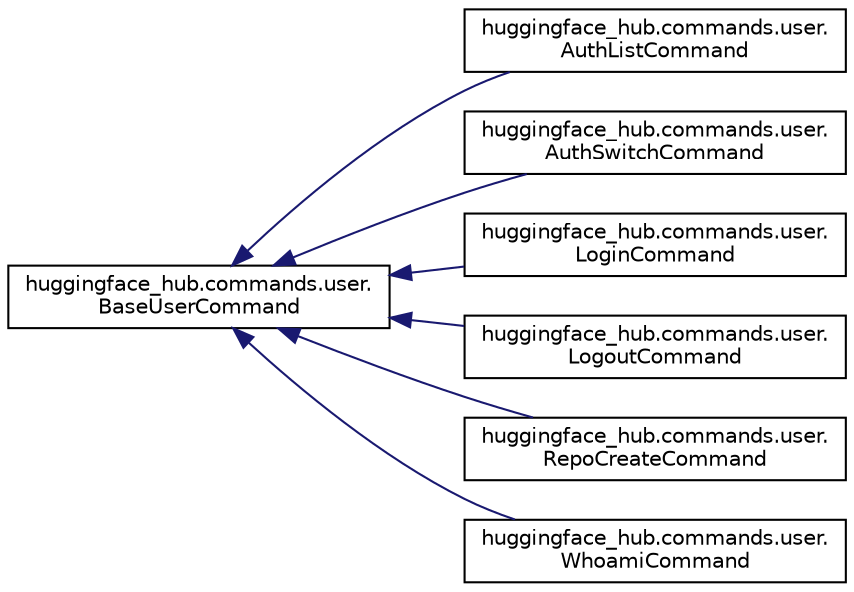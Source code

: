 digraph "Graphical Class Hierarchy"
{
 // LATEX_PDF_SIZE
  edge [fontname="Helvetica",fontsize="10",labelfontname="Helvetica",labelfontsize="10"];
  node [fontname="Helvetica",fontsize="10",shape=record];
  rankdir="LR";
  Node0 [label="huggingface_hub.commands.user.\lBaseUserCommand",height=0.2,width=0.4,color="black", fillcolor="white", style="filled",URL="$classhuggingface__hub_1_1commands_1_1user_1_1BaseUserCommand.html",tooltip=" "];
  Node0 -> Node1 [dir="back",color="midnightblue",fontsize="10",style="solid",fontname="Helvetica"];
  Node1 [label="huggingface_hub.commands.user.\lAuthListCommand",height=0.2,width=0.4,color="black", fillcolor="white", style="filled",URL="$classhuggingface__hub_1_1commands_1_1user_1_1AuthListCommand.html",tooltip=" "];
  Node0 -> Node2 [dir="back",color="midnightblue",fontsize="10",style="solid",fontname="Helvetica"];
  Node2 [label="huggingface_hub.commands.user.\lAuthSwitchCommand",height=0.2,width=0.4,color="black", fillcolor="white", style="filled",URL="$classhuggingface__hub_1_1commands_1_1user_1_1AuthSwitchCommand.html",tooltip=" "];
  Node0 -> Node3 [dir="back",color="midnightblue",fontsize="10",style="solid",fontname="Helvetica"];
  Node3 [label="huggingface_hub.commands.user.\lLoginCommand",height=0.2,width=0.4,color="black", fillcolor="white", style="filled",URL="$classhuggingface__hub_1_1commands_1_1user_1_1LoginCommand.html",tooltip=" "];
  Node0 -> Node4 [dir="back",color="midnightblue",fontsize="10",style="solid",fontname="Helvetica"];
  Node4 [label="huggingface_hub.commands.user.\lLogoutCommand",height=0.2,width=0.4,color="black", fillcolor="white", style="filled",URL="$classhuggingface__hub_1_1commands_1_1user_1_1LogoutCommand.html",tooltip=" "];
  Node0 -> Node5 [dir="back",color="midnightblue",fontsize="10",style="solid",fontname="Helvetica"];
  Node5 [label="huggingface_hub.commands.user.\lRepoCreateCommand",height=0.2,width=0.4,color="black", fillcolor="white", style="filled",URL="$classhuggingface__hub_1_1commands_1_1user_1_1RepoCreateCommand.html",tooltip=" "];
  Node0 -> Node6 [dir="back",color="midnightblue",fontsize="10",style="solid",fontname="Helvetica"];
  Node6 [label="huggingface_hub.commands.user.\lWhoamiCommand",height=0.2,width=0.4,color="black", fillcolor="white", style="filled",URL="$classhuggingface__hub_1_1commands_1_1user_1_1WhoamiCommand.html",tooltip=" "];
}
